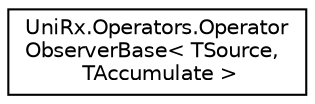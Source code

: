 digraph "Graphical Class Hierarchy"
{
 // LATEX_PDF_SIZE
  edge [fontname="Helvetica",fontsize="10",labelfontname="Helvetica",labelfontsize="10"];
  node [fontname="Helvetica",fontsize="10",shape=record];
  rankdir="LR";
  Node0 [label="UniRx.Operators.Operator\lObserverBase\< TSource,\l TAccumulate \>",height=0.2,width=0.4,color="black", fillcolor="white", style="filled",URL="$class_uni_rx_1_1_operators_1_1_operator_observer_base.html",tooltip=" "];
}
